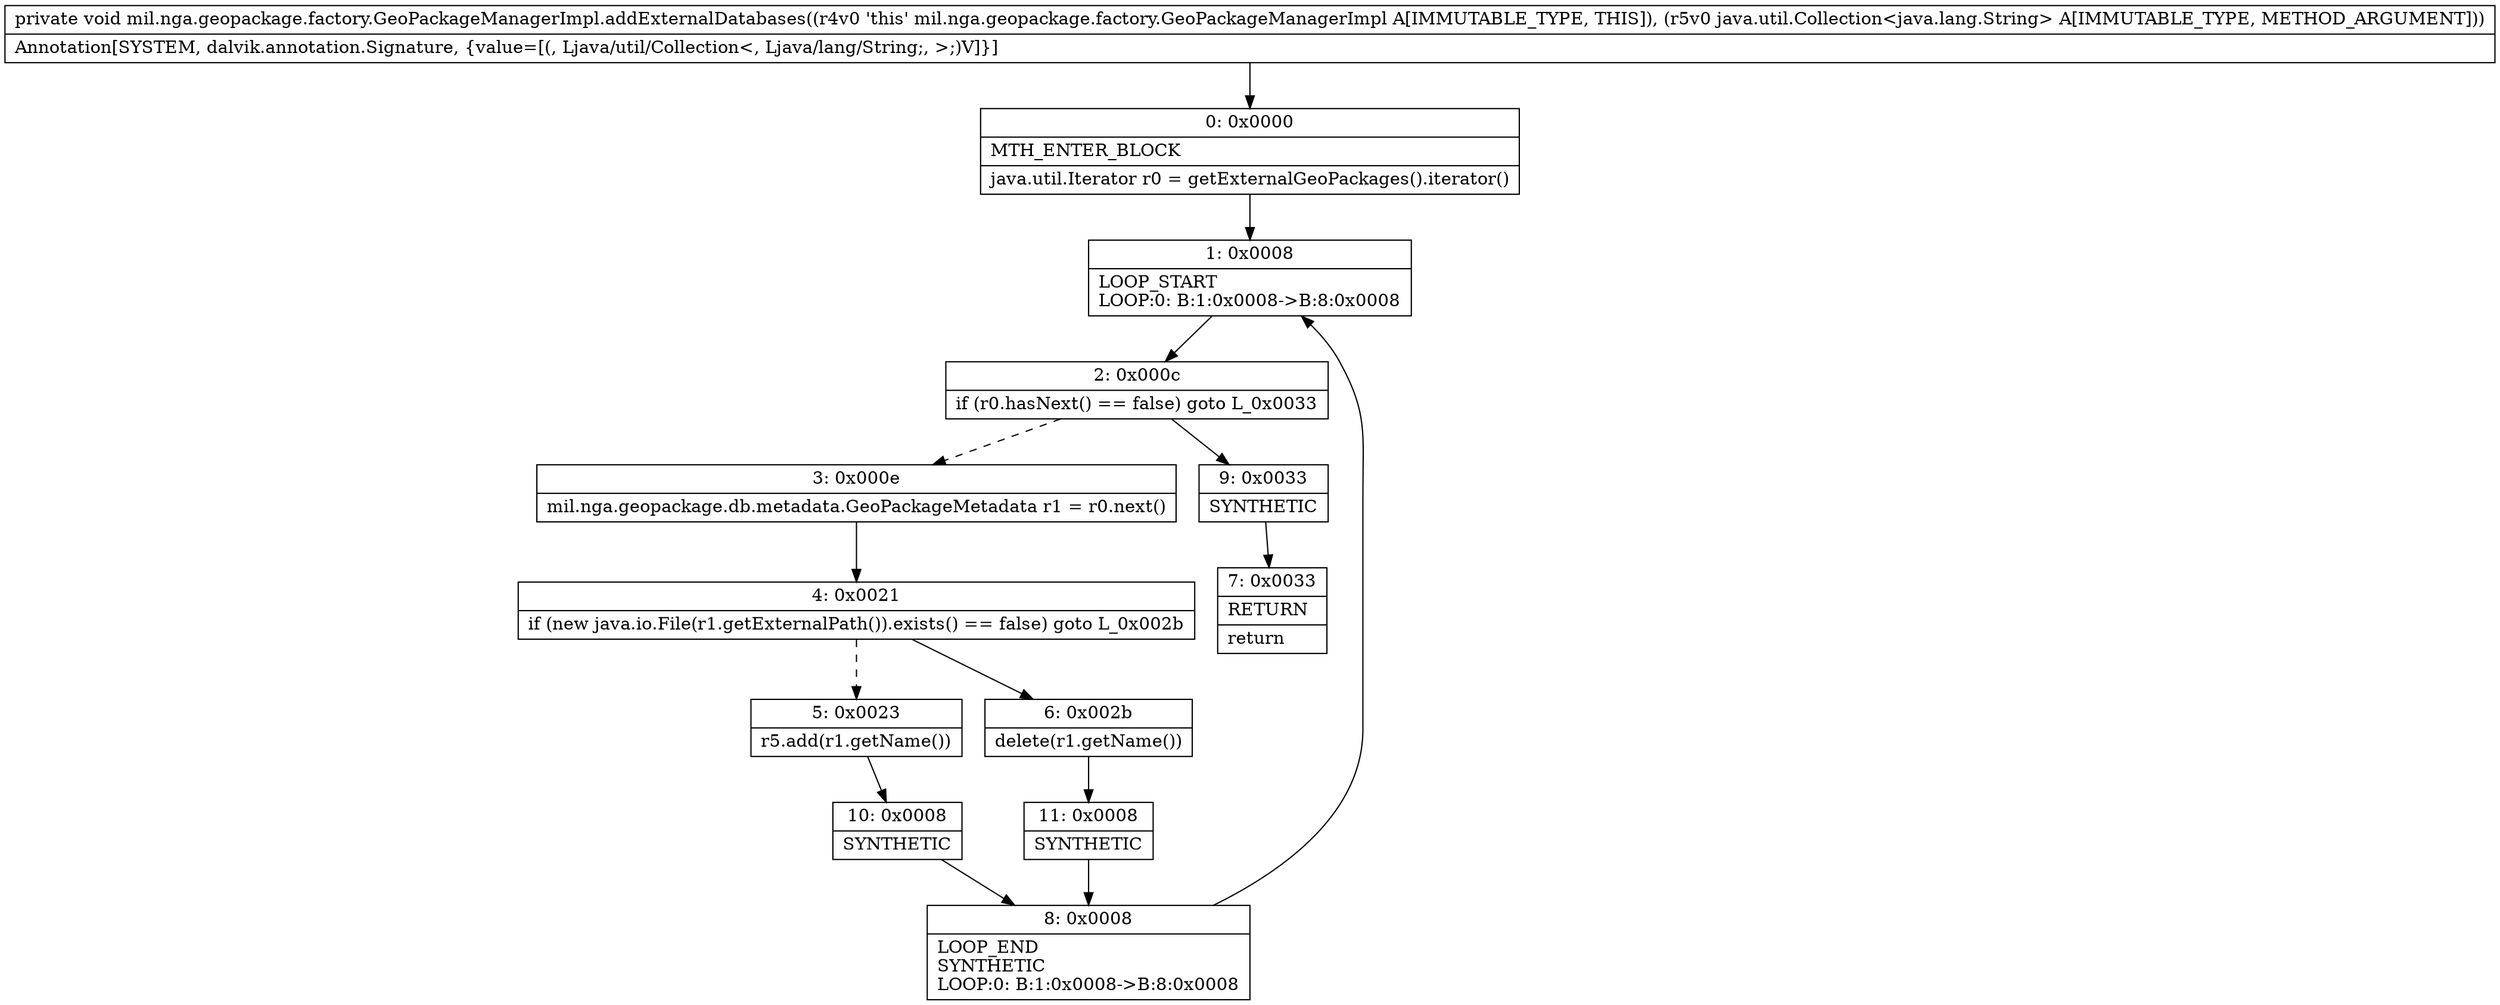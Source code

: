 digraph "CFG formil.nga.geopackage.factory.GeoPackageManagerImpl.addExternalDatabases(Ljava\/util\/Collection;)V" {
Node_0 [shape=record,label="{0\:\ 0x0000|MTH_ENTER_BLOCK\l|java.util.Iterator r0 = getExternalGeoPackages().iterator()\l}"];
Node_1 [shape=record,label="{1\:\ 0x0008|LOOP_START\lLOOP:0: B:1:0x0008\-\>B:8:0x0008\l}"];
Node_2 [shape=record,label="{2\:\ 0x000c|if (r0.hasNext() == false) goto L_0x0033\l}"];
Node_3 [shape=record,label="{3\:\ 0x000e|mil.nga.geopackage.db.metadata.GeoPackageMetadata r1 = r0.next()\l}"];
Node_4 [shape=record,label="{4\:\ 0x0021|if (new java.io.File(r1.getExternalPath()).exists() == false) goto L_0x002b\l}"];
Node_5 [shape=record,label="{5\:\ 0x0023|r5.add(r1.getName())\l}"];
Node_6 [shape=record,label="{6\:\ 0x002b|delete(r1.getName())\l}"];
Node_7 [shape=record,label="{7\:\ 0x0033|RETURN\l|return\l}"];
Node_8 [shape=record,label="{8\:\ 0x0008|LOOP_END\lSYNTHETIC\lLOOP:0: B:1:0x0008\-\>B:8:0x0008\l}"];
Node_9 [shape=record,label="{9\:\ 0x0033|SYNTHETIC\l}"];
Node_10 [shape=record,label="{10\:\ 0x0008|SYNTHETIC\l}"];
Node_11 [shape=record,label="{11\:\ 0x0008|SYNTHETIC\l}"];
MethodNode[shape=record,label="{private void mil.nga.geopackage.factory.GeoPackageManagerImpl.addExternalDatabases((r4v0 'this' mil.nga.geopackage.factory.GeoPackageManagerImpl A[IMMUTABLE_TYPE, THIS]), (r5v0 java.util.Collection\<java.lang.String\> A[IMMUTABLE_TYPE, METHOD_ARGUMENT]))  | Annotation[SYSTEM, dalvik.annotation.Signature, \{value=[(, Ljava\/util\/Collection\<, Ljava\/lang\/String;, \>;)V]\}]\l}"];
MethodNode -> Node_0;
Node_0 -> Node_1;
Node_1 -> Node_2;
Node_2 -> Node_3[style=dashed];
Node_2 -> Node_9;
Node_3 -> Node_4;
Node_4 -> Node_5[style=dashed];
Node_4 -> Node_6;
Node_5 -> Node_10;
Node_6 -> Node_11;
Node_8 -> Node_1;
Node_9 -> Node_7;
Node_10 -> Node_8;
Node_11 -> Node_8;
}


